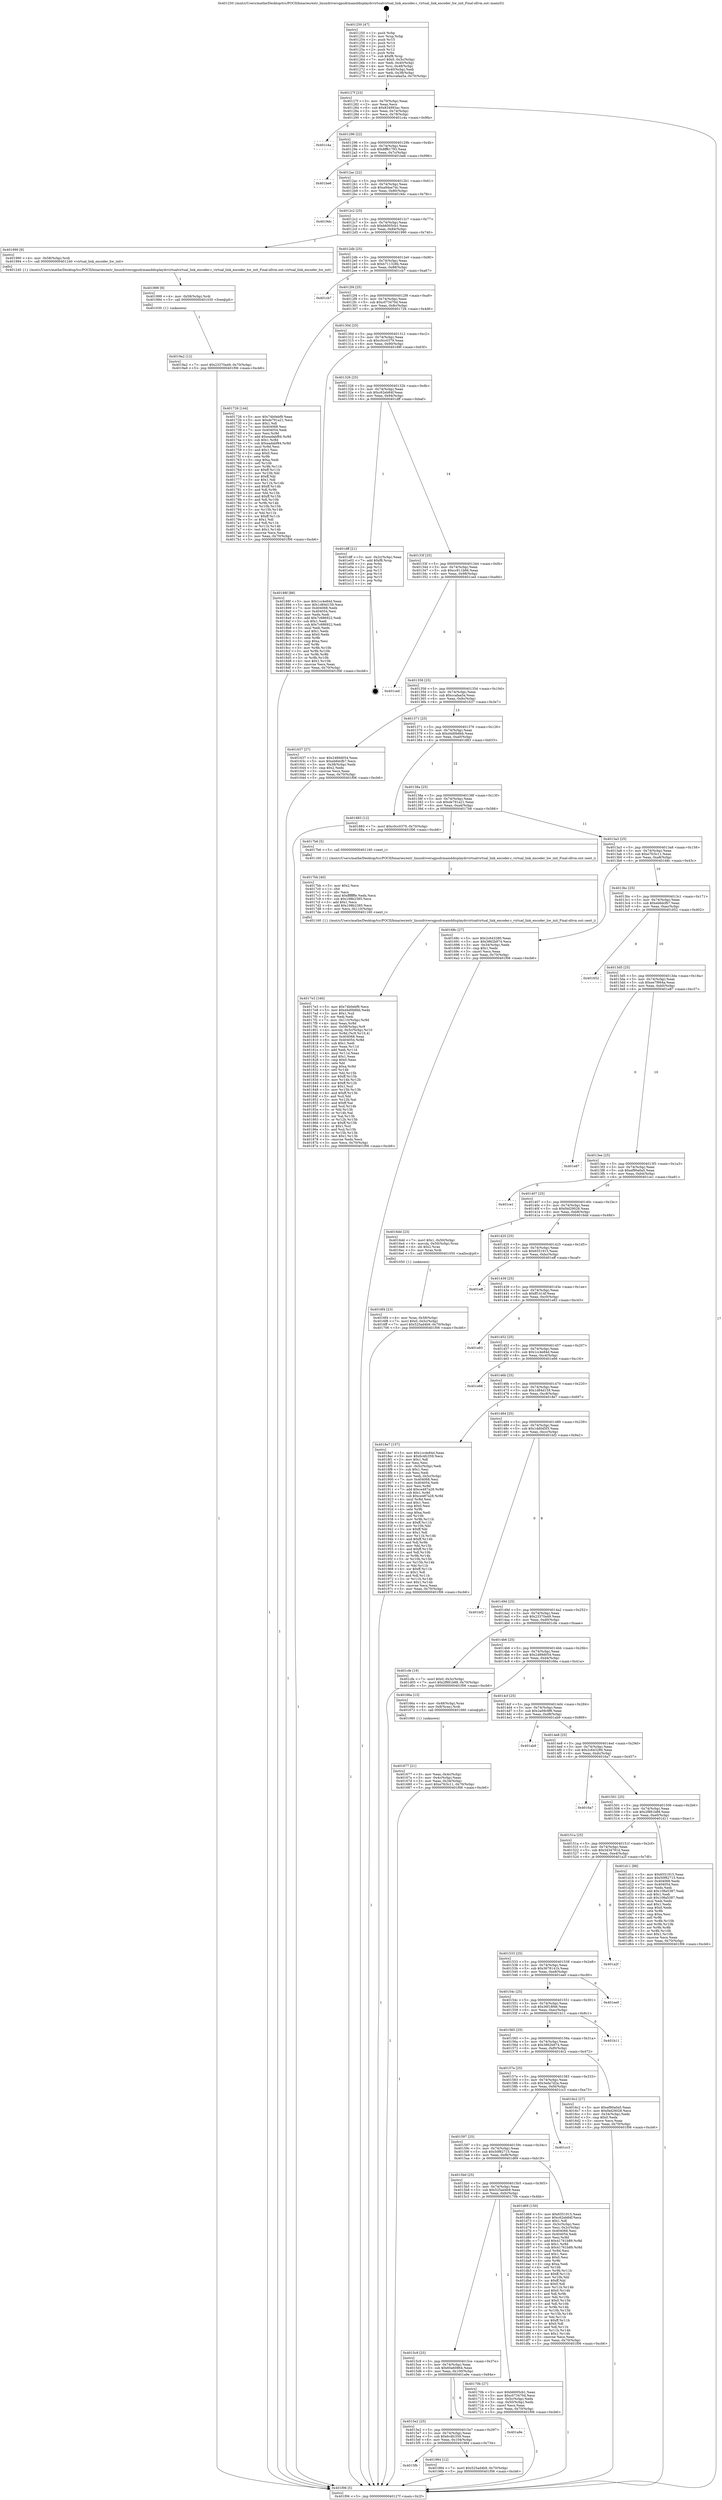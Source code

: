 digraph "0x401250" {
  label = "0x401250 (/mnt/c/Users/mathe/Desktop/tcc/POCII/binaries/extr_linuxdriversgpudrmamddisplaydcvirtualvirtual_link_encoder.c_virtual_link_encoder_hw_init_Final-ollvm.out::main(0))"
  labelloc = "t"
  node[shape=record]

  Entry [label="",width=0.3,height=0.3,shape=circle,fillcolor=black,style=filled]
  "0x40127f" [label="{
     0x40127f [23]\l
     | [instrs]\l
     &nbsp;&nbsp;0x40127f \<+3\>: mov -0x70(%rbp),%eax\l
     &nbsp;&nbsp;0x401282 \<+2\>: mov %eax,%ecx\l
     &nbsp;&nbsp;0x401284 \<+6\>: sub $0x834993ac,%ecx\l
     &nbsp;&nbsp;0x40128a \<+3\>: mov %eax,-0x74(%rbp)\l
     &nbsp;&nbsp;0x40128d \<+3\>: mov %ecx,-0x78(%rbp)\l
     &nbsp;&nbsp;0x401290 \<+6\>: je 0000000000401c4a \<main+0x9fa\>\l
  }"]
  "0x401c4a" [label="{
     0x401c4a\l
  }", style=dashed]
  "0x401296" [label="{
     0x401296 [22]\l
     | [instrs]\l
     &nbsp;&nbsp;0x401296 \<+5\>: jmp 000000000040129b \<main+0x4b\>\l
     &nbsp;&nbsp;0x40129b \<+3\>: mov -0x74(%rbp),%eax\l
     &nbsp;&nbsp;0x40129e \<+5\>: sub $0x8ff61793,%eax\l
     &nbsp;&nbsp;0x4012a3 \<+3\>: mov %eax,-0x7c(%rbp)\l
     &nbsp;&nbsp;0x4012a6 \<+6\>: je 0000000000401be6 \<main+0x996\>\l
  }"]
  Exit [label="",width=0.3,height=0.3,shape=circle,fillcolor=black,style=filled,peripheries=2]
  "0x401be6" [label="{
     0x401be6\l
  }", style=dashed]
  "0x4012ac" [label="{
     0x4012ac [22]\l
     | [instrs]\l
     &nbsp;&nbsp;0x4012ac \<+5\>: jmp 00000000004012b1 \<main+0x61\>\l
     &nbsp;&nbsp;0x4012b1 \<+3\>: mov -0x74(%rbp),%eax\l
     &nbsp;&nbsp;0x4012b4 \<+5\>: sub $0xa94ae7dc,%eax\l
     &nbsp;&nbsp;0x4012b9 \<+3\>: mov %eax,-0x80(%rbp)\l
     &nbsp;&nbsp;0x4012bc \<+6\>: je 00000000004019dc \<main+0x78c\>\l
  }"]
  "0x4019a2" [label="{
     0x4019a2 [12]\l
     | [instrs]\l
     &nbsp;&nbsp;0x4019a2 \<+7\>: movl $0x23370a49,-0x70(%rbp)\l
     &nbsp;&nbsp;0x4019a9 \<+5\>: jmp 0000000000401f06 \<main+0xcb6\>\l
  }"]
  "0x4019dc" [label="{
     0x4019dc\l
  }", style=dashed]
  "0x4012c2" [label="{
     0x4012c2 [25]\l
     | [instrs]\l
     &nbsp;&nbsp;0x4012c2 \<+5\>: jmp 00000000004012c7 \<main+0x77\>\l
     &nbsp;&nbsp;0x4012c7 \<+3\>: mov -0x74(%rbp),%eax\l
     &nbsp;&nbsp;0x4012ca \<+5\>: sub $0xb6005cb1,%eax\l
     &nbsp;&nbsp;0x4012cf \<+6\>: mov %eax,-0x84(%rbp)\l
     &nbsp;&nbsp;0x4012d5 \<+6\>: je 0000000000401990 \<main+0x740\>\l
  }"]
  "0x401999" [label="{
     0x401999 [9]\l
     | [instrs]\l
     &nbsp;&nbsp;0x401999 \<+4\>: mov -0x58(%rbp),%rdi\l
     &nbsp;&nbsp;0x40199d \<+5\>: call 0000000000401030 \<free@plt\>\l
     | [calls]\l
     &nbsp;&nbsp;0x401030 \{1\} (unknown)\l
  }"]
  "0x401990" [label="{
     0x401990 [9]\l
     | [instrs]\l
     &nbsp;&nbsp;0x401990 \<+4\>: mov -0x58(%rbp),%rdi\l
     &nbsp;&nbsp;0x401994 \<+5\>: call 0000000000401240 \<virtual_link_encoder_hw_init\>\l
     | [calls]\l
     &nbsp;&nbsp;0x401240 \{1\} (/mnt/c/Users/mathe/Desktop/tcc/POCII/binaries/extr_linuxdriversgpudrmamddisplaydcvirtualvirtual_link_encoder.c_virtual_link_encoder_hw_init_Final-ollvm.out::virtual_link_encoder_hw_init)\l
  }"]
  "0x4012db" [label="{
     0x4012db [25]\l
     | [instrs]\l
     &nbsp;&nbsp;0x4012db \<+5\>: jmp 00000000004012e0 \<main+0x90\>\l
     &nbsp;&nbsp;0x4012e0 \<+3\>: mov -0x74(%rbp),%eax\l
     &nbsp;&nbsp;0x4012e3 \<+5\>: sub $0xb711328b,%eax\l
     &nbsp;&nbsp;0x4012e8 \<+6\>: mov %eax,-0x88(%rbp)\l
     &nbsp;&nbsp;0x4012ee \<+6\>: je 0000000000401cb7 \<main+0xa67\>\l
  }"]
  "0x4015fb" [label="{
     0x4015fb\l
  }", style=dashed]
  "0x401cb7" [label="{
     0x401cb7\l
  }", style=dashed]
  "0x4012f4" [label="{
     0x4012f4 [25]\l
     | [instrs]\l
     &nbsp;&nbsp;0x4012f4 \<+5\>: jmp 00000000004012f9 \<main+0xa9\>\l
     &nbsp;&nbsp;0x4012f9 \<+3\>: mov -0x74(%rbp),%eax\l
     &nbsp;&nbsp;0x4012fc \<+5\>: sub $0xc073470d,%eax\l
     &nbsp;&nbsp;0x401301 \<+6\>: mov %eax,-0x8c(%rbp)\l
     &nbsp;&nbsp;0x401307 \<+6\>: je 0000000000401726 \<main+0x4d6\>\l
  }"]
  "0x401984" [label="{
     0x401984 [12]\l
     | [instrs]\l
     &nbsp;&nbsp;0x401984 \<+7\>: movl $0x525ad4b9,-0x70(%rbp)\l
     &nbsp;&nbsp;0x40198b \<+5\>: jmp 0000000000401f06 \<main+0xcb6\>\l
  }"]
  "0x401726" [label="{
     0x401726 [144]\l
     | [instrs]\l
     &nbsp;&nbsp;0x401726 \<+5\>: mov $0x74b0ebf9,%eax\l
     &nbsp;&nbsp;0x40172b \<+5\>: mov $0xde791a21,%ecx\l
     &nbsp;&nbsp;0x401730 \<+2\>: mov $0x1,%dl\l
     &nbsp;&nbsp;0x401732 \<+7\>: mov 0x404068,%esi\l
     &nbsp;&nbsp;0x401739 \<+7\>: mov 0x404054,%edi\l
     &nbsp;&nbsp;0x401740 \<+3\>: mov %esi,%r8d\l
     &nbsp;&nbsp;0x401743 \<+7\>: add $0xeadabf84,%r8d\l
     &nbsp;&nbsp;0x40174a \<+4\>: sub $0x1,%r8d\l
     &nbsp;&nbsp;0x40174e \<+7\>: sub $0xeadabf84,%r8d\l
     &nbsp;&nbsp;0x401755 \<+4\>: imul %r8d,%esi\l
     &nbsp;&nbsp;0x401759 \<+3\>: and $0x1,%esi\l
     &nbsp;&nbsp;0x40175c \<+3\>: cmp $0x0,%esi\l
     &nbsp;&nbsp;0x40175f \<+4\>: sete %r9b\l
     &nbsp;&nbsp;0x401763 \<+3\>: cmp $0xa,%edi\l
     &nbsp;&nbsp;0x401766 \<+4\>: setl %r10b\l
     &nbsp;&nbsp;0x40176a \<+3\>: mov %r9b,%r11b\l
     &nbsp;&nbsp;0x40176d \<+4\>: xor $0xff,%r11b\l
     &nbsp;&nbsp;0x401771 \<+3\>: mov %r10b,%bl\l
     &nbsp;&nbsp;0x401774 \<+3\>: xor $0xff,%bl\l
     &nbsp;&nbsp;0x401777 \<+3\>: xor $0x1,%dl\l
     &nbsp;&nbsp;0x40177a \<+3\>: mov %r11b,%r14b\l
     &nbsp;&nbsp;0x40177d \<+4\>: and $0xff,%r14b\l
     &nbsp;&nbsp;0x401781 \<+3\>: and %dl,%r9b\l
     &nbsp;&nbsp;0x401784 \<+3\>: mov %bl,%r15b\l
     &nbsp;&nbsp;0x401787 \<+4\>: and $0xff,%r15b\l
     &nbsp;&nbsp;0x40178b \<+3\>: and %dl,%r10b\l
     &nbsp;&nbsp;0x40178e \<+3\>: or %r9b,%r14b\l
     &nbsp;&nbsp;0x401791 \<+3\>: or %r10b,%r15b\l
     &nbsp;&nbsp;0x401794 \<+3\>: xor %r15b,%r14b\l
     &nbsp;&nbsp;0x401797 \<+3\>: or %bl,%r11b\l
     &nbsp;&nbsp;0x40179a \<+4\>: xor $0xff,%r11b\l
     &nbsp;&nbsp;0x40179e \<+3\>: or $0x1,%dl\l
     &nbsp;&nbsp;0x4017a1 \<+3\>: and %dl,%r11b\l
     &nbsp;&nbsp;0x4017a4 \<+3\>: or %r11b,%r14b\l
     &nbsp;&nbsp;0x4017a7 \<+4\>: test $0x1,%r14b\l
     &nbsp;&nbsp;0x4017ab \<+3\>: cmovne %ecx,%eax\l
     &nbsp;&nbsp;0x4017ae \<+3\>: mov %eax,-0x70(%rbp)\l
     &nbsp;&nbsp;0x4017b1 \<+5\>: jmp 0000000000401f06 \<main+0xcb6\>\l
  }"]
  "0x40130d" [label="{
     0x40130d [25]\l
     | [instrs]\l
     &nbsp;&nbsp;0x40130d \<+5\>: jmp 0000000000401312 \<main+0xc2\>\l
     &nbsp;&nbsp;0x401312 \<+3\>: mov -0x74(%rbp),%eax\l
     &nbsp;&nbsp;0x401315 \<+5\>: sub $0xc0cc0379,%eax\l
     &nbsp;&nbsp;0x40131a \<+6\>: mov %eax,-0x90(%rbp)\l
     &nbsp;&nbsp;0x401320 \<+6\>: je 000000000040188f \<main+0x63f\>\l
  }"]
  "0x4015e2" [label="{
     0x4015e2 [25]\l
     | [instrs]\l
     &nbsp;&nbsp;0x4015e2 \<+5\>: jmp 00000000004015e7 \<main+0x397\>\l
     &nbsp;&nbsp;0x4015e7 \<+3\>: mov -0x74(%rbp),%eax\l
     &nbsp;&nbsp;0x4015ea \<+5\>: sub $0x6c4fc359,%eax\l
     &nbsp;&nbsp;0x4015ef \<+6\>: mov %eax,-0x104(%rbp)\l
     &nbsp;&nbsp;0x4015f5 \<+6\>: je 0000000000401984 \<main+0x734\>\l
  }"]
  "0x40188f" [label="{
     0x40188f [88]\l
     | [instrs]\l
     &nbsp;&nbsp;0x40188f \<+5\>: mov $0x1cc4e84d,%eax\l
     &nbsp;&nbsp;0x401894 \<+5\>: mov $0x1d84d159,%ecx\l
     &nbsp;&nbsp;0x401899 \<+7\>: mov 0x404068,%edx\l
     &nbsp;&nbsp;0x4018a0 \<+7\>: mov 0x404054,%esi\l
     &nbsp;&nbsp;0x4018a7 \<+2\>: mov %edx,%edi\l
     &nbsp;&nbsp;0x4018a9 \<+6\>: add $0x7c686922,%edi\l
     &nbsp;&nbsp;0x4018af \<+3\>: sub $0x1,%edi\l
     &nbsp;&nbsp;0x4018b2 \<+6\>: sub $0x7c686922,%edi\l
     &nbsp;&nbsp;0x4018b8 \<+3\>: imul %edi,%edx\l
     &nbsp;&nbsp;0x4018bb \<+3\>: and $0x1,%edx\l
     &nbsp;&nbsp;0x4018be \<+3\>: cmp $0x0,%edx\l
     &nbsp;&nbsp;0x4018c1 \<+4\>: sete %r8b\l
     &nbsp;&nbsp;0x4018c5 \<+3\>: cmp $0xa,%esi\l
     &nbsp;&nbsp;0x4018c8 \<+4\>: setl %r9b\l
     &nbsp;&nbsp;0x4018cc \<+3\>: mov %r8b,%r10b\l
     &nbsp;&nbsp;0x4018cf \<+3\>: and %r9b,%r10b\l
     &nbsp;&nbsp;0x4018d2 \<+3\>: xor %r9b,%r8b\l
     &nbsp;&nbsp;0x4018d5 \<+3\>: or %r8b,%r10b\l
     &nbsp;&nbsp;0x4018d8 \<+4\>: test $0x1,%r10b\l
     &nbsp;&nbsp;0x4018dc \<+3\>: cmovne %ecx,%eax\l
     &nbsp;&nbsp;0x4018df \<+3\>: mov %eax,-0x70(%rbp)\l
     &nbsp;&nbsp;0x4018e2 \<+5\>: jmp 0000000000401f06 \<main+0xcb6\>\l
  }"]
  "0x401326" [label="{
     0x401326 [25]\l
     | [instrs]\l
     &nbsp;&nbsp;0x401326 \<+5\>: jmp 000000000040132b \<main+0xdb\>\l
     &nbsp;&nbsp;0x40132b \<+3\>: mov -0x74(%rbp),%eax\l
     &nbsp;&nbsp;0x40132e \<+5\>: sub $0xc62eb84f,%eax\l
     &nbsp;&nbsp;0x401333 \<+6\>: mov %eax,-0x94(%rbp)\l
     &nbsp;&nbsp;0x401339 \<+6\>: je 0000000000401dff \<main+0xbaf\>\l
  }"]
  "0x401a9e" [label="{
     0x401a9e\l
  }", style=dashed]
  "0x401dff" [label="{
     0x401dff [21]\l
     | [instrs]\l
     &nbsp;&nbsp;0x401dff \<+3\>: mov -0x2c(%rbp),%eax\l
     &nbsp;&nbsp;0x401e02 \<+7\>: add $0xf8,%rsp\l
     &nbsp;&nbsp;0x401e09 \<+1\>: pop %rbx\l
     &nbsp;&nbsp;0x401e0a \<+2\>: pop %r12\l
     &nbsp;&nbsp;0x401e0c \<+2\>: pop %r13\l
     &nbsp;&nbsp;0x401e0e \<+2\>: pop %r14\l
     &nbsp;&nbsp;0x401e10 \<+2\>: pop %r15\l
     &nbsp;&nbsp;0x401e12 \<+1\>: pop %rbp\l
     &nbsp;&nbsp;0x401e13 \<+1\>: ret\l
  }"]
  "0x40133f" [label="{
     0x40133f [25]\l
     | [instrs]\l
     &nbsp;&nbsp;0x40133f \<+5\>: jmp 0000000000401344 \<main+0xf4\>\l
     &nbsp;&nbsp;0x401344 \<+3\>: mov -0x74(%rbp),%eax\l
     &nbsp;&nbsp;0x401347 \<+5\>: sub $0xcc911b66,%eax\l
     &nbsp;&nbsp;0x40134c \<+6\>: mov %eax,-0x98(%rbp)\l
     &nbsp;&nbsp;0x401352 \<+6\>: je 0000000000401ced \<main+0xa9d\>\l
  }"]
  "0x4017e3" [label="{
     0x4017e3 [160]\l
     | [instrs]\l
     &nbsp;&nbsp;0x4017e3 \<+5\>: mov $0x74b0ebf9,%ecx\l
     &nbsp;&nbsp;0x4017e8 \<+5\>: mov $0xd4d0b6bb,%edx\l
     &nbsp;&nbsp;0x4017ed \<+3\>: mov $0x1,%sil\l
     &nbsp;&nbsp;0x4017f0 \<+2\>: xor %edi,%edi\l
     &nbsp;&nbsp;0x4017f2 \<+7\>: mov -0x110(%rbp),%r8d\l
     &nbsp;&nbsp;0x4017f9 \<+4\>: imul %eax,%r8d\l
     &nbsp;&nbsp;0x4017fd \<+4\>: mov -0x58(%rbp),%r9\l
     &nbsp;&nbsp;0x401801 \<+4\>: movslq -0x5c(%rbp),%r10\l
     &nbsp;&nbsp;0x401805 \<+4\>: mov %r8d,(%r9,%r10,4)\l
     &nbsp;&nbsp;0x401809 \<+7\>: mov 0x404068,%eax\l
     &nbsp;&nbsp;0x401810 \<+8\>: mov 0x404054,%r8d\l
     &nbsp;&nbsp;0x401818 \<+3\>: sub $0x1,%edi\l
     &nbsp;&nbsp;0x40181b \<+3\>: mov %eax,%r11d\l
     &nbsp;&nbsp;0x40181e \<+3\>: add %edi,%r11d\l
     &nbsp;&nbsp;0x401821 \<+4\>: imul %r11d,%eax\l
     &nbsp;&nbsp;0x401825 \<+3\>: and $0x1,%eax\l
     &nbsp;&nbsp;0x401828 \<+3\>: cmp $0x0,%eax\l
     &nbsp;&nbsp;0x40182b \<+3\>: sete %bl\l
     &nbsp;&nbsp;0x40182e \<+4\>: cmp $0xa,%r8d\l
     &nbsp;&nbsp;0x401832 \<+4\>: setl %r14b\l
     &nbsp;&nbsp;0x401836 \<+3\>: mov %bl,%r15b\l
     &nbsp;&nbsp;0x401839 \<+4\>: xor $0xff,%r15b\l
     &nbsp;&nbsp;0x40183d \<+3\>: mov %r14b,%r12b\l
     &nbsp;&nbsp;0x401840 \<+4\>: xor $0xff,%r12b\l
     &nbsp;&nbsp;0x401844 \<+4\>: xor $0x1,%sil\l
     &nbsp;&nbsp;0x401848 \<+3\>: mov %r15b,%r13b\l
     &nbsp;&nbsp;0x40184b \<+4\>: and $0xff,%r13b\l
     &nbsp;&nbsp;0x40184f \<+3\>: and %sil,%bl\l
     &nbsp;&nbsp;0x401852 \<+3\>: mov %r12b,%al\l
     &nbsp;&nbsp;0x401855 \<+2\>: and $0xff,%al\l
     &nbsp;&nbsp;0x401857 \<+3\>: and %sil,%r14b\l
     &nbsp;&nbsp;0x40185a \<+3\>: or %bl,%r13b\l
     &nbsp;&nbsp;0x40185d \<+3\>: or %r14b,%al\l
     &nbsp;&nbsp;0x401860 \<+3\>: xor %al,%r13b\l
     &nbsp;&nbsp;0x401863 \<+3\>: or %r12b,%r15b\l
     &nbsp;&nbsp;0x401866 \<+4\>: xor $0xff,%r15b\l
     &nbsp;&nbsp;0x40186a \<+4\>: or $0x1,%sil\l
     &nbsp;&nbsp;0x40186e \<+3\>: and %sil,%r15b\l
     &nbsp;&nbsp;0x401871 \<+3\>: or %r15b,%r13b\l
     &nbsp;&nbsp;0x401874 \<+4\>: test $0x1,%r13b\l
     &nbsp;&nbsp;0x401878 \<+3\>: cmovne %edx,%ecx\l
     &nbsp;&nbsp;0x40187b \<+3\>: mov %ecx,-0x70(%rbp)\l
     &nbsp;&nbsp;0x40187e \<+5\>: jmp 0000000000401f06 \<main+0xcb6\>\l
  }"]
  "0x401ced" [label="{
     0x401ced\l
  }", style=dashed]
  "0x401358" [label="{
     0x401358 [25]\l
     | [instrs]\l
     &nbsp;&nbsp;0x401358 \<+5\>: jmp 000000000040135d \<main+0x10d\>\l
     &nbsp;&nbsp;0x40135d \<+3\>: mov -0x74(%rbp),%eax\l
     &nbsp;&nbsp;0x401360 \<+5\>: sub $0xccafaa5a,%eax\l
     &nbsp;&nbsp;0x401365 \<+6\>: mov %eax,-0x9c(%rbp)\l
     &nbsp;&nbsp;0x40136b \<+6\>: je 0000000000401637 \<main+0x3e7\>\l
  }"]
  "0x4017bb" [label="{
     0x4017bb [40]\l
     | [instrs]\l
     &nbsp;&nbsp;0x4017bb \<+5\>: mov $0x2,%ecx\l
     &nbsp;&nbsp;0x4017c0 \<+1\>: cltd\l
     &nbsp;&nbsp;0x4017c1 \<+2\>: idiv %ecx\l
     &nbsp;&nbsp;0x4017c3 \<+6\>: imul $0xfffffffe,%edx,%ecx\l
     &nbsp;&nbsp;0x4017c9 \<+6\>: sub $0x198b2385,%ecx\l
     &nbsp;&nbsp;0x4017cf \<+3\>: add $0x1,%ecx\l
     &nbsp;&nbsp;0x4017d2 \<+6\>: add $0x198b2385,%ecx\l
     &nbsp;&nbsp;0x4017d8 \<+6\>: mov %ecx,-0x110(%rbp)\l
     &nbsp;&nbsp;0x4017de \<+5\>: call 0000000000401160 \<next_i\>\l
     | [calls]\l
     &nbsp;&nbsp;0x401160 \{1\} (/mnt/c/Users/mathe/Desktop/tcc/POCII/binaries/extr_linuxdriversgpudrmamddisplaydcvirtualvirtual_link_encoder.c_virtual_link_encoder_hw_init_Final-ollvm.out::next_i)\l
  }"]
  "0x401637" [label="{
     0x401637 [27]\l
     | [instrs]\l
     &nbsp;&nbsp;0x401637 \<+5\>: mov $0x2489d054,%eax\l
     &nbsp;&nbsp;0x40163c \<+5\>: mov $0xeb6dcfb7,%ecx\l
     &nbsp;&nbsp;0x401641 \<+3\>: mov -0x38(%rbp),%edx\l
     &nbsp;&nbsp;0x401644 \<+3\>: cmp $0x2,%edx\l
     &nbsp;&nbsp;0x401647 \<+3\>: cmovne %ecx,%eax\l
     &nbsp;&nbsp;0x40164a \<+3\>: mov %eax,-0x70(%rbp)\l
     &nbsp;&nbsp;0x40164d \<+5\>: jmp 0000000000401f06 \<main+0xcb6\>\l
  }"]
  "0x401371" [label="{
     0x401371 [25]\l
     | [instrs]\l
     &nbsp;&nbsp;0x401371 \<+5\>: jmp 0000000000401376 \<main+0x126\>\l
     &nbsp;&nbsp;0x401376 \<+3\>: mov -0x74(%rbp),%eax\l
     &nbsp;&nbsp;0x401379 \<+5\>: sub $0xd4d0b6bb,%eax\l
     &nbsp;&nbsp;0x40137e \<+6\>: mov %eax,-0xa0(%rbp)\l
     &nbsp;&nbsp;0x401384 \<+6\>: je 0000000000401883 \<main+0x633\>\l
  }"]
  "0x401f06" [label="{
     0x401f06 [5]\l
     | [instrs]\l
     &nbsp;&nbsp;0x401f06 \<+5\>: jmp 000000000040127f \<main+0x2f\>\l
  }"]
  "0x401250" [label="{
     0x401250 [47]\l
     | [instrs]\l
     &nbsp;&nbsp;0x401250 \<+1\>: push %rbp\l
     &nbsp;&nbsp;0x401251 \<+3\>: mov %rsp,%rbp\l
     &nbsp;&nbsp;0x401254 \<+2\>: push %r15\l
     &nbsp;&nbsp;0x401256 \<+2\>: push %r14\l
     &nbsp;&nbsp;0x401258 \<+2\>: push %r13\l
     &nbsp;&nbsp;0x40125a \<+2\>: push %r12\l
     &nbsp;&nbsp;0x40125c \<+1\>: push %rbx\l
     &nbsp;&nbsp;0x40125d \<+7\>: sub $0xf8,%rsp\l
     &nbsp;&nbsp;0x401264 \<+7\>: movl $0x0,-0x3c(%rbp)\l
     &nbsp;&nbsp;0x40126b \<+3\>: mov %edi,-0x40(%rbp)\l
     &nbsp;&nbsp;0x40126e \<+4\>: mov %rsi,-0x48(%rbp)\l
     &nbsp;&nbsp;0x401272 \<+3\>: mov -0x40(%rbp),%edi\l
     &nbsp;&nbsp;0x401275 \<+3\>: mov %edi,-0x38(%rbp)\l
     &nbsp;&nbsp;0x401278 \<+7\>: movl $0xccafaa5a,-0x70(%rbp)\l
  }"]
  "0x4015c9" [label="{
     0x4015c9 [25]\l
     | [instrs]\l
     &nbsp;&nbsp;0x4015c9 \<+5\>: jmp 00000000004015ce \<main+0x37e\>\l
     &nbsp;&nbsp;0x4015ce \<+3\>: mov -0x74(%rbp),%eax\l
     &nbsp;&nbsp;0x4015d1 \<+5\>: sub $0x60a60864,%eax\l
     &nbsp;&nbsp;0x4015d6 \<+6\>: mov %eax,-0x100(%rbp)\l
     &nbsp;&nbsp;0x4015dc \<+6\>: je 0000000000401a9e \<main+0x84e\>\l
  }"]
  "0x401883" [label="{
     0x401883 [12]\l
     | [instrs]\l
     &nbsp;&nbsp;0x401883 \<+7\>: movl $0xc0cc0379,-0x70(%rbp)\l
     &nbsp;&nbsp;0x40188a \<+5\>: jmp 0000000000401f06 \<main+0xcb6\>\l
  }"]
  "0x40138a" [label="{
     0x40138a [25]\l
     | [instrs]\l
     &nbsp;&nbsp;0x40138a \<+5\>: jmp 000000000040138f \<main+0x13f\>\l
     &nbsp;&nbsp;0x40138f \<+3\>: mov -0x74(%rbp),%eax\l
     &nbsp;&nbsp;0x401392 \<+5\>: sub $0xde791a21,%eax\l
     &nbsp;&nbsp;0x401397 \<+6\>: mov %eax,-0xa4(%rbp)\l
     &nbsp;&nbsp;0x40139d \<+6\>: je 00000000004017b6 \<main+0x566\>\l
  }"]
  "0x40170b" [label="{
     0x40170b [27]\l
     | [instrs]\l
     &nbsp;&nbsp;0x40170b \<+5\>: mov $0xb6005cb1,%eax\l
     &nbsp;&nbsp;0x401710 \<+5\>: mov $0xc073470d,%ecx\l
     &nbsp;&nbsp;0x401715 \<+3\>: mov -0x5c(%rbp),%edx\l
     &nbsp;&nbsp;0x401718 \<+3\>: cmp -0x50(%rbp),%edx\l
     &nbsp;&nbsp;0x40171b \<+3\>: cmovl %ecx,%eax\l
     &nbsp;&nbsp;0x40171e \<+3\>: mov %eax,-0x70(%rbp)\l
     &nbsp;&nbsp;0x401721 \<+5\>: jmp 0000000000401f06 \<main+0xcb6\>\l
  }"]
  "0x4017b6" [label="{
     0x4017b6 [5]\l
     | [instrs]\l
     &nbsp;&nbsp;0x4017b6 \<+5\>: call 0000000000401160 \<next_i\>\l
     | [calls]\l
     &nbsp;&nbsp;0x401160 \{1\} (/mnt/c/Users/mathe/Desktop/tcc/POCII/binaries/extr_linuxdriversgpudrmamddisplaydcvirtualvirtual_link_encoder.c_virtual_link_encoder_hw_init_Final-ollvm.out::next_i)\l
  }"]
  "0x4013a3" [label="{
     0x4013a3 [25]\l
     | [instrs]\l
     &nbsp;&nbsp;0x4013a3 \<+5\>: jmp 00000000004013a8 \<main+0x158\>\l
     &nbsp;&nbsp;0x4013a8 \<+3\>: mov -0x74(%rbp),%eax\l
     &nbsp;&nbsp;0x4013ab \<+5\>: sub $0xe7fc5c11,%eax\l
     &nbsp;&nbsp;0x4013b0 \<+6\>: mov %eax,-0xa8(%rbp)\l
     &nbsp;&nbsp;0x4013b6 \<+6\>: je 000000000040168c \<main+0x43c\>\l
  }"]
  "0x4015b0" [label="{
     0x4015b0 [25]\l
     | [instrs]\l
     &nbsp;&nbsp;0x4015b0 \<+5\>: jmp 00000000004015b5 \<main+0x365\>\l
     &nbsp;&nbsp;0x4015b5 \<+3\>: mov -0x74(%rbp),%eax\l
     &nbsp;&nbsp;0x4015b8 \<+5\>: sub $0x525ad4b9,%eax\l
     &nbsp;&nbsp;0x4015bd \<+6\>: mov %eax,-0xfc(%rbp)\l
     &nbsp;&nbsp;0x4015c3 \<+6\>: je 000000000040170b \<main+0x4bb\>\l
  }"]
  "0x40168c" [label="{
     0x40168c [27]\l
     | [instrs]\l
     &nbsp;&nbsp;0x40168c \<+5\>: mov $0x2c643280,%eax\l
     &nbsp;&nbsp;0x401691 \<+5\>: mov $0x3862b974,%ecx\l
     &nbsp;&nbsp;0x401696 \<+3\>: mov -0x34(%rbp),%edx\l
     &nbsp;&nbsp;0x401699 \<+3\>: cmp $0x1,%edx\l
     &nbsp;&nbsp;0x40169c \<+3\>: cmovl %ecx,%eax\l
     &nbsp;&nbsp;0x40169f \<+3\>: mov %eax,-0x70(%rbp)\l
     &nbsp;&nbsp;0x4016a2 \<+5\>: jmp 0000000000401f06 \<main+0xcb6\>\l
  }"]
  "0x4013bc" [label="{
     0x4013bc [25]\l
     | [instrs]\l
     &nbsp;&nbsp;0x4013bc \<+5\>: jmp 00000000004013c1 \<main+0x171\>\l
     &nbsp;&nbsp;0x4013c1 \<+3\>: mov -0x74(%rbp),%eax\l
     &nbsp;&nbsp;0x4013c4 \<+5\>: sub $0xeb6dcfb7,%eax\l
     &nbsp;&nbsp;0x4013c9 \<+6\>: mov %eax,-0xac(%rbp)\l
     &nbsp;&nbsp;0x4013cf \<+6\>: je 0000000000401652 \<main+0x402\>\l
  }"]
  "0x401d69" [label="{
     0x401d69 [150]\l
     | [instrs]\l
     &nbsp;&nbsp;0x401d69 \<+5\>: mov $0x6551915,%eax\l
     &nbsp;&nbsp;0x401d6e \<+5\>: mov $0xc62eb84f,%ecx\l
     &nbsp;&nbsp;0x401d73 \<+2\>: mov $0x1,%dl\l
     &nbsp;&nbsp;0x401d75 \<+3\>: mov -0x3c(%rbp),%esi\l
     &nbsp;&nbsp;0x401d78 \<+3\>: mov %esi,-0x2c(%rbp)\l
     &nbsp;&nbsp;0x401d7b \<+7\>: mov 0x404068,%esi\l
     &nbsp;&nbsp;0x401d82 \<+7\>: mov 0x404054,%edi\l
     &nbsp;&nbsp;0x401d89 \<+3\>: mov %esi,%r8d\l
     &nbsp;&nbsp;0x401d8c \<+7\>: add $0x41761b89,%r8d\l
     &nbsp;&nbsp;0x401d93 \<+4\>: sub $0x1,%r8d\l
     &nbsp;&nbsp;0x401d97 \<+7\>: sub $0x41761b89,%r8d\l
     &nbsp;&nbsp;0x401d9e \<+4\>: imul %r8d,%esi\l
     &nbsp;&nbsp;0x401da2 \<+3\>: and $0x1,%esi\l
     &nbsp;&nbsp;0x401da5 \<+3\>: cmp $0x0,%esi\l
     &nbsp;&nbsp;0x401da8 \<+4\>: sete %r9b\l
     &nbsp;&nbsp;0x401dac \<+3\>: cmp $0xa,%edi\l
     &nbsp;&nbsp;0x401daf \<+4\>: setl %r10b\l
     &nbsp;&nbsp;0x401db3 \<+3\>: mov %r9b,%r11b\l
     &nbsp;&nbsp;0x401db6 \<+4\>: xor $0xff,%r11b\l
     &nbsp;&nbsp;0x401dba \<+3\>: mov %r10b,%bl\l
     &nbsp;&nbsp;0x401dbd \<+3\>: xor $0xff,%bl\l
     &nbsp;&nbsp;0x401dc0 \<+3\>: xor $0x0,%dl\l
     &nbsp;&nbsp;0x401dc3 \<+3\>: mov %r11b,%r14b\l
     &nbsp;&nbsp;0x401dc6 \<+4\>: and $0x0,%r14b\l
     &nbsp;&nbsp;0x401dca \<+3\>: and %dl,%r9b\l
     &nbsp;&nbsp;0x401dcd \<+3\>: mov %bl,%r15b\l
     &nbsp;&nbsp;0x401dd0 \<+4\>: and $0x0,%r15b\l
     &nbsp;&nbsp;0x401dd4 \<+3\>: and %dl,%r10b\l
     &nbsp;&nbsp;0x401dd7 \<+3\>: or %r9b,%r14b\l
     &nbsp;&nbsp;0x401dda \<+3\>: or %r10b,%r15b\l
     &nbsp;&nbsp;0x401ddd \<+3\>: xor %r15b,%r14b\l
     &nbsp;&nbsp;0x401de0 \<+3\>: or %bl,%r11b\l
     &nbsp;&nbsp;0x401de3 \<+4\>: xor $0xff,%r11b\l
     &nbsp;&nbsp;0x401de7 \<+3\>: or $0x0,%dl\l
     &nbsp;&nbsp;0x401dea \<+3\>: and %dl,%r11b\l
     &nbsp;&nbsp;0x401ded \<+3\>: or %r11b,%r14b\l
     &nbsp;&nbsp;0x401df0 \<+4\>: test $0x1,%r14b\l
     &nbsp;&nbsp;0x401df4 \<+3\>: cmovne %ecx,%eax\l
     &nbsp;&nbsp;0x401df7 \<+3\>: mov %eax,-0x70(%rbp)\l
     &nbsp;&nbsp;0x401dfa \<+5\>: jmp 0000000000401f06 \<main+0xcb6\>\l
  }"]
  "0x401652" [label="{
     0x401652\l
  }", style=dashed]
  "0x4013d5" [label="{
     0x4013d5 [25]\l
     | [instrs]\l
     &nbsp;&nbsp;0x4013d5 \<+5\>: jmp 00000000004013da \<main+0x18a\>\l
     &nbsp;&nbsp;0x4013da \<+3\>: mov -0x74(%rbp),%eax\l
     &nbsp;&nbsp;0x4013dd \<+5\>: sub $0xee7f664a,%eax\l
     &nbsp;&nbsp;0x4013e2 \<+6\>: mov %eax,-0xb0(%rbp)\l
     &nbsp;&nbsp;0x4013e8 \<+6\>: je 0000000000401e87 \<main+0xc37\>\l
  }"]
  "0x401597" [label="{
     0x401597 [25]\l
     | [instrs]\l
     &nbsp;&nbsp;0x401597 \<+5\>: jmp 000000000040159c \<main+0x34c\>\l
     &nbsp;&nbsp;0x40159c \<+3\>: mov -0x74(%rbp),%eax\l
     &nbsp;&nbsp;0x40159f \<+5\>: sub $0x50f82715,%eax\l
     &nbsp;&nbsp;0x4015a4 \<+6\>: mov %eax,-0xf8(%rbp)\l
     &nbsp;&nbsp;0x4015aa \<+6\>: je 0000000000401d69 \<main+0xb19\>\l
  }"]
  "0x401e87" [label="{
     0x401e87\l
  }", style=dashed]
  "0x4013ee" [label="{
     0x4013ee [25]\l
     | [instrs]\l
     &nbsp;&nbsp;0x4013ee \<+5\>: jmp 00000000004013f3 \<main+0x1a3\>\l
     &nbsp;&nbsp;0x4013f3 \<+3\>: mov -0x74(%rbp),%eax\l
     &nbsp;&nbsp;0x4013f6 \<+5\>: sub $0xef90a0a5,%eax\l
     &nbsp;&nbsp;0x4013fb \<+6\>: mov %eax,-0xb4(%rbp)\l
     &nbsp;&nbsp;0x401401 \<+6\>: je 0000000000401ce1 \<main+0xa91\>\l
  }"]
  "0x401cc3" [label="{
     0x401cc3\l
  }", style=dashed]
  "0x401ce1" [label="{
     0x401ce1\l
  }", style=dashed]
  "0x401407" [label="{
     0x401407 [25]\l
     | [instrs]\l
     &nbsp;&nbsp;0x401407 \<+5\>: jmp 000000000040140c \<main+0x1bc\>\l
     &nbsp;&nbsp;0x40140c \<+3\>: mov -0x74(%rbp),%eax\l
     &nbsp;&nbsp;0x40140f \<+5\>: sub $0xf4d29028,%eax\l
     &nbsp;&nbsp;0x401414 \<+6\>: mov %eax,-0xb8(%rbp)\l
     &nbsp;&nbsp;0x40141a \<+6\>: je 00000000004016dd \<main+0x48d\>\l
  }"]
  "0x4016f4" [label="{
     0x4016f4 [23]\l
     | [instrs]\l
     &nbsp;&nbsp;0x4016f4 \<+4\>: mov %rax,-0x58(%rbp)\l
     &nbsp;&nbsp;0x4016f8 \<+7\>: movl $0x0,-0x5c(%rbp)\l
     &nbsp;&nbsp;0x4016ff \<+7\>: movl $0x525ad4b9,-0x70(%rbp)\l
     &nbsp;&nbsp;0x401706 \<+5\>: jmp 0000000000401f06 \<main+0xcb6\>\l
  }"]
  "0x4016dd" [label="{
     0x4016dd [23]\l
     | [instrs]\l
     &nbsp;&nbsp;0x4016dd \<+7\>: movl $0x1,-0x50(%rbp)\l
     &nbsp;&nbsp;0x4016e4 \<+4\>: movslq -0x50(%rbp),%rax\l
     &nbsp;&nbsp;0x4016e8 \<+4\>: shl $0x2,%rax\l
     &nbsp;&nbsp;0x4016ec \<+3\>: mov %rax,%rdi\l
     &nbsp;&nbsp;0x4016ef \<+5\>: call 0000000000401050 \<malloc@plt\>\l
     | [calls]\l
     &nbsp;&nbsp;0x401050 \{1\} (unknown)\l
  }"]
  "0x401420" [label="{
     0x401420 [25]\l
     | [instrs]\l
     &nbsp;&nbsp;0x401420 \<+5\>: jmp 0000000000401425 \<main+0x1d5\>\l
     &nbsp;&nbsp;0x401425 \<+3\>: mov -0x74(%rbp),%eax\l
     &nbsp;&nbsp;0x401428 \<+5\>: sub $0x6551915,%eax\l
     &nbsp;&nbsp;0x40142d \<+6\>: mov %eax,-0xbc(%rbp)\l
     &nbsp;&nbsp;0x401433 \<+6\>: je 0000000000401eff \<main+0xcaf\>\l
  }"]
  "0x40157e" [label="{
     0x40157e [25]\l
     | [instrs]\l
     &nbsp;&nbsp;0x40157e \<+5\>: jmp 0000000000401583 \<main+0x333\>\l
     &nbsp;&nbsp;0x401583 \<+3\>: mov -0x74(%rbp),%eax\l
     &nbsp;&nbsp;0x401586 \<+5\>: sub $0x3eda7d2a,%eax\l
     &nbsp;&nbsp;0x40158b \<+6\>: mov %eax,-0xf4(%rbp)\l
     &nbsp;&nbsp;0x401591 \<+6\>: je 0000000000401cc3 \<main+0xa73\>\l
  }"]
  "0x401eff" [label="{
     0x401eff\l
  }", style=dashed]
  "0x401439" [label="{
     0x401439 [25]\l
     | [instrs]\l
     &nbsp;&nbsp;0x401439 \<+5\>: jmp 000000000040143e \<main+0x1ee\>\l
     &nbsp;&nbsp;0x40143e \<+3\>: mov -0x74(%rbp),%eax\l
     &nbsp;&nbsp;0x401441 \<+5\>: sub $0xff1414f,%eax\l
     &nbsp;&nbsp;0x401446 \<+6\>: mov %eax,-0xc0(%rbp)\l
     &nbsp;&nbsp;0x40144c \<+6\>: je 0000000000401e93 \<main+0xc43\>\l
  }"]
  "0x4016c2" [label="{
     0x4016c2 [27]\l
     | [instrs]\l
     &nbsp;&nbsp;0x4016c2 \<+5\>: mov $0xef90a0a5,%eax\l
     &nbsp;&nbsp;0x4016c7 \<+5\>: mov $0xf4d29028,%ecx\l
     &nbsp;&nbsp;0x4016cc \<+3\>: mov -0x34(%rbp),%edx\l
     &nbsp;&nbsp;0x4016cf \<+3\>: cmp $0x0,%edx\l
     &nbsp;&nbsp;0x4016d2 \<+3\>: cmove %ecx,%eax\l
     &nbsp;&nbsp;0x4016d5 \<+3\>: mov %eax,-0x70(%rbp)\l
     &nbsp;&nbsp;0x4016d8 \<+5\>: jmp 0000000000401f06 \<main+0xcb6\>\l
  }"]
  "0x401e93" [label="{
     0x401e93\l
  }", style=dashed]
  "0x401452" [label="{
     0x401452 [25]\l
     | [instrs]\l
     &nbsp;&nbsp;0x401452 \<+5\>: jmp 0000000000401457 \<main+0x207\>\l
     &nbsp;&nbsp;0x401457 \<+3\>: mov -0x74(%rbp),%eax\l
     &nbsp;&nbsp;0x40145a \<+5\>: sub $0x1cc4e84d,%eax\l
     &nbsp;&nbsp;0x40145f \<+6\>: mov %eax,-0xc4(%rbp)\l
     &nbsp;&nbsp;0x401465 \<+6\>: je 0000000000401e66 \<main+0xc16\>\l
  }"]
  "0x401565" [label="{
     0x401565 [25]\l
     | [instrs]\l
     &nbsp;&nbsp;0x401565 \<+5\>: jmp 000000000040156a \<main+0x31a\>\l
     &nbsp;&nbsp;0x40156a \<+3\>: mov -0x74(%rbp),%eax\l
     &nbsp;&nbsp;0x40156d \<+5\>: sub $0x3862b974,%eax\l
     &nbsp;&nbsp;0x401572 \<+6\>: mov %eax,-0xf0(%rbp)\l
     &nbsp;&nbsp;0x401578 \<+6\>: je 00000000004016c2 \<main+0x472\>\l
  }"]
  "0x401e66" [label="{
     0x401e66\l
  }", style=dashed]
  "0x40146b" [label="{
     0x40146b [25]\l
     | [instrs]\l
     &nbsp;&nbsp;0x40146b \<+5\>: jmp 0000000000401470 \<main+0x220\>\l
     &nbsp;&nbsp;0x401470 \<+3\>: mov -0x74(%rbp),%eax\l
     &nbsp;&nbsp;0x401473 \<+5\>: sub $0x1d84d159,%eax\l
     &nbsp;&nbsp;0x401478 \<+6\>: mov %eax,-0xc8(%rbp)\l
     &nbsp;&nbsp;0x40147e \<+6\>: je 00000000004018e7 \<main+0x697\>\l
  }"]
  "0x401b11" [label="{
     0x401b11\l
  }", style=dashed]
  "0x4018e7" [label="{
     0x4018e7 [157]\l
     | [instrs]\l
     &nbsp;&nbsp;0x4018e7 \<+5\>: mov $0x1cc4e84d,%eax\l
     &nbsp;&nbsp;0x4018ec \<+5\>: mov $0x6c4fc359,%ecx\l
     &nbsp;&nbsp;0x4018f1 \<+2\>: mov $0x1,%dl\l
     &nbsp;&nbsp;0x4018f3 \<+2\>: xor %esi,%esi\l
     &nbsp;&nbsp;0x4018f5 \<+3\>: mov -0x5c(%rbp),%edi\l
     &nbsp;&nbsp;0x4018f8 \<+3\>: sub $0x1,%esi\l
     &nbsp;&nbsp;0x4018fb \<+2\>: sub %esi,%edi\l
     &nbsp;&nbsp;0x4018fd \<+3\>: mov %edi,-0x5c(%rbp)\l
     &nbsp;&nbsp;0x401900 \<+7\>: mov 0x404068,%esi\l
     &nbsp;&nbsp;0x401907 \<+7\>: mov 0x404054,%edi\l
     &nbsp;&nbsp;0x40190e \<+3\>: mov %esi,%r8d\l
     &nbsp;&nbsp;0x401911 \<+7\>: add $0xce487a28,%r8d\l
     &nbsp;&nbsp;0x401918 \<+4\>: sub $0x1,%r8d\l
     &nbsp;&nbsp;0x40191c \<+7\>: sub $0xce487a28,%r8d\l
     &nbsp;&nbsp;0x401923 \<+4\>: imul %r8d,%esi\l
     &nbsp;&nbsp;0x401927 \<+3\>: and $0x1,%esi\l
     &nbsp;&nbsp;0x40192a \<+3\>: cmp $0x0,%esi\l
     &nbsp;&nbsp;0x40192d \<+4\>: sete %r9b\l
     &nbsp;&nbsp;0x401931 \<+3\>: cmp $0xa,%edi\l
     &nbsp;&nbsp;0x401934 \<+4\>: setl %r10b\l
     &nbsp;&nbsp;0x401938 \<+3\>: mov %r9b,%r11b\l
     &nbsp;&nbsp;0x40193b \<+4\>: xor $0xff,%r11b\l
     &nbsp;&nbsp;0x40193f \<+3\>: mov %r10b,%bl\l
     &nbsp;&nbsp;0x401942 \<+3\>: xor $0xff,%bl\l
     &nbsp;&nbsp;0x401945 \<+3\>: xor $0x1,%dl\l
     &nbsp;&nbsp;0x401948 \<+3\>: mov %r11b,%r14b\l
     &nbsp;&nbsp;0x40194b \<+4\>: and $0xff,%r14b\l
     &nbsp;&nbsp;0x40194f \<+3\>: and %dl,%r9b\l
     &nbsp;&nbsp;0x401952 \<+3\>: mov %bl,%r15b\l
     &nbsp;&nbsp;0x401955 \<+4\>: and $0xff,%r15b\l
     &nbsp;&nbsp;0x401959 \<+3\>: and %dl,%r10b\l
     &nbsp;&nbsp;0x40195c \<+3\>: or %r9b,%r14b\l
     &nbsp;&nbsp;0x40195f \<+3\>: or %r10b,%r15b\l
     &nbsp;&nbsp;0x401962 \<+3\>: xor %r15b,%r14b\l
     &nbsp;&nbsp;0x401965 \<+3\>: or %bl,%r11b\l
     &nbsp;&nbsp;0x401968 \<+4\>: xor $0xff,%r11b\l
     &nbsp;&nbsp;0x40196c \<+3\>: or $0x1,%dl\l
     &nbsp;&nbsp;0x40196f \<+3\>: and %dl,%r11b\l
     &nbsp;&nbsp;0x401972 \<+3\>: or %r11b,%r14b\l
     &nbsp;&nbsp;0x401975 \<+4\>: test $0x1,%r14b\l
     &nbsp;&nbsp;0x401979 \<+3\>: cmovne %ecx,%eax\l
     &nbsp;&nbsp;0x40197c \<+3\>: mov %eax,-0x70(%rbp)\l
     &nbsp;&nbsp;0x40197f \<+5\>: jmp 0000000000401f06 \<main+0xcb6\>\l
  }"]
  "0x401484" [label="{
     0x401484 [25]\l
     | [instrs]\l
     &nbsp;&nbsp;0x401484 \<+5\>: jmp 0000000000401489 \<main+0x239\>\l
     &nbsp;&nbsp;0x401489 \<+3\>: mov -0x74(%rbp),%eax\l
     &nbsp;&nbsp;0x40148c \<+5\>: sub $0x1dd0d5f3,%eax\l
     &nbsp;&nbsp;0x401491 \<+6\>: mov %eax,-0xcc(%rbp)\l
     &nbsp;&nbsp;0x401497 \<+6\>: je 0000000000401bf2 \<main+0x9a2\>\l
  }"]
  "0x40154c" [label="{
     0x40154c [25]\l
     | [instrs]\l
     &nbsp;&nbsp;0x40154c \<+5\>: jmp 0000000000401551 \<main+0x301\>\l
     &nbsp;&nbsp;0x401551 \<+3\>: mov -0x74(%rbp),%eax\l
     &nbsp;&nbsp;0x401554 \<+5\>: sub $0x36f18f46,%eax\l
     &nbsp;&nbsp;0x401559 \<+6\>: mov %eax,-0xec(%rbp)\l
     &nbsp;&nbsp;0x40155f \<+6\>: je 0000000000401b11 \<main+0x8c1\>\l
  }"]
  "0x401bf2" [label="{
     0x401bf2\l
  }", style=dashed]
  "0x40149d" [label="{
     0x40149d [25]\l
     | [instrs]\l
     &nbsp;&nbsp;0x40149d \<+5\>: jmp 00000000004014a2 \<main+0x252\>\l
     &nbsp;&nbsp;0x4014a2 \<+3\>: mov -0x74(%rbp),%eax\l
     &nbsp;&nbsp;0x4014a5 \<+5\>: sub $0x23370a49,%eax\l
     &nbsp;&nbsp;0x4014aa \<+6\>: mov %eax,-0xd0(%rbp)\l
     &nbsp;&nbsp;0x4014b0 \<+6\>: je 0000000000401cfe \<main+0xaae\>\l
  }"]
  "0x401ee0" [label="{
     0x401ee0\l
  }", style=dashed]
  "0x401cfe" [label="{
     0x401cfe [19]\l
     | [instrs]\l
     &nbsp;&nbsp;0x401cfe \<+7\>: movl $0x0,-0x3c(%rbp)\l
     &nbsp;&nbsp;0x401d05 \<+7\>: movl $0x2f881b88,-0x70(%rbp)\l
     &nbsp;&nbsp;0x401d0c \<+5\>: jmp 0000000000401f06 \<main+0xcb6\>\l
  }"]
  "0x4014b6" [label="{
     0x4014b6 [25]\l
     | [instrs]\l
     &nbsp;&nbsp;0x4014b6 \<+5\>: jmp 00000000004014bb \<main+0x26b\>\l
     &nbsp;&nbsp;0x4014bb \<+3\>: mov -0x74(%rbp),%eax\l
     &nbsp;&nbsp;0x4014be \<+5\>: sub $0x2489d054,%eax\l
     &nbsp;&nbsp;0x4014c3 \<+6\>: mov %eax,-0xd4(%rbp)\l
     &nbsp;&nbsp;0x4014c9 \<+6\>: je 000000000040166a \<main+0x41a\>\l
  }"]
  "0x401533" [label="{
     0x401533 [25]\l
     | [instrs]\l
     &nbsp;&nbsp;0x401533 \<+5\>: jmp 0000000000401538 \<main+0x2e8\>\l
     &nbsp;&nbsp;0x401538 \<+3\>: mov -0x74(%rbp),%eax\l
     &nbsp;&nbsp;0x40153b \<+5\>: sub $0x3678141b,%eax\l
     &nbsp;&nbsp;0x401540 \<+6\>: mov %eax,-0xe8(%rbp)\l
     &nbsp;&nbsp;0x401546 \<+6\>: je 0000000000401ee0 \<main+0xc90\>\l
  }"]
  "0x40166a" [label="{
     0x40166a [13]\l
     | [instrs]\l
     &nbsp;&nbsp;0x40166a \<+4\>: mov -0x48(%rbp),%rax\l
     &nbsp;&nbsp;0x40166e \<+4\>: mov 0x8(%rax),%rdi\l
     &nbsp;&nbsp;0x401672 \<+5\>: call 0000000000401060 \<atoi@plt\>\l
     | [calls]\l
     &nbsp;&nbsp;0x401060 \{1\} (unknown)\l
  }"]
  "0x4014cf" [label="{
     0x4014cf [25]\l
     | [instrs]\l
     &nbsp;&nbsp;0x4014cf \<+5\>: jmp 00000000004014d4 \<main+0x284\>\l
     &nbsp;&nbsp;0x4014d4 \<+3\>: mov -0x74(%rbp),%eax\l
     &nbsp;&nbsp;0x4014d7 \<+5\>: sub $0x2a09c9f6,%eax\l
     &nbsp;&nbsp;0x4014dc \<+6\>: mov %eax,-0xd8(%rbp)\l
     &nbsp;&nbsp;0x4014e2 \<+6\>: je 0000000000401ab9 \<main+0x869\>\l
  }"]
  "0x401677" [label="{
     0x401677 [21]\l
     | [instrs]\l
     &nbsp;&nbsp;0x401677 \<+3\>: mov %eax,-0x4c(%rbp)\l
     &nbsp;&nbsp;0x40167a \<+3\>: mov -0x4c(%rbp),%eax\l
     &nbsp;&nbsp;0x40167d \<+3\>: mov %eax,-0x34(%rbp)\l
     &nbsp;&nbsp;0x401680 \<+7\>: movl $0xe7fc5c11,-0x70(%rbp)\l
     &nbsp;&nbsp;0x401687 \<+5\>: jmp 0000000000401f06 \<main+0xcb6\>\l
  }"]
  "0x401a2f" [label="{
     0x401a2f\l
  }", style=dashed]
  "0x401ab9" [label="{
     0x401ab9\l
  }", style=dashed]
  "0x4014e8" [label="{
     0x4014e8 [25]\l
     | [instrs]\l
     &nbsp;&nbsp;0x4014e8 \<+5\>: jmp 00000000004014ed \<main+0x29d\>\l
     &nbsp;&nbsp;0x4014ed \<+3\>: mov -0x74(%rbp),%eax\l
     &nbsp;&nbsp;0x4014f0 \<+5\>: sub $0x2c643280,%eax\l
     &nbsp;&nbsp;0x4014f5 \<+6\>: mov %eax,-0xdc(%rbp)\l
     &nbsp;&nbsp;0x4014fb \<+6\>: je 00000000004016a7 \<main+0x457\>\l
  }"]
  "0x40151a" [label="{
     0x40151a [25]\l
     | [instrs]\l
     &nbsp;&nbsp;0x40151a \<+5\>: jmp 000000000040151f \<main+0x2cf\>\l
     &nbsp;&nbsp;0x40151f \<+3\>: mov -0x74(%rbp),%eax\l
     &nbsp;&nbsp;0x401522 \<+5\>: sub $0x3434791d,%eax\l
     &nbsp;&nbsp;0x401527 \<+6\>: mov %eax,-0xe4(%rbp)\l
     &nbsp;&nbsp;0x40152d \<+6\>: je 0000000000401a2f \<main+0x7df\>\l
  }"]
  "0x4016a7" [label="{
     0x4016a7\l
  }", style=dashed]
  "0x401501" [label="{
     0x401501 [25]\l
     | [instrs]\l
     &nbsp;&nbsp;0x401501 \<+5\>: jmp 0000000000401506 \<main+0x2b6\>\l
     &nbsp;&nbsp;0x401506 \<+3\>: mov -0x74(%rbp),%eax\l
     &nbsp;&nbsp;0x401509 \<+5\>: sub $0x2f881b88,%eax\l
     &nbsp;&nbsp;0x40150e \<+6\>: mov %eax,-0xe0(%rbp)\l
     &nbsp;&nbsp;0x401514 \<+6\>: je 0000000000401d11 \<main+0xac1\>\l
  }"]
  "0x401d11" [label="{
     0x401d11 [88]\l
     | [instrs]\l
     &nbsp;&nbsp;0x401d11 \<+5\>: mov $0x6551915,%eax\l
     &nbsp;&nbsp;0x401d16 \<+5\>: mov $0x50f82715,%ecx\l
     &nbsp;&nbsp;0x401d1b \<+7\>: mov 0x404068,%edx\l
     &nbsp;&nbsp;0x401d22 \<+7\>: mov 0x404054,%esi\l
     &nbsp;&nbsp;0x401d29 \<+2\>: mov %edx,%edi\l
     &nbsp;&nbsp;0x401d2b \<+6\>: add $0x108a5387,%edi\l
     &nbsp;&nbsp;0x401d31 \<+3\>: sub $0x1,%edi\l
     &nbsp;&nbsp;0x401d34 \<+6\>: sub $0x108a5387,%edi\l
     &nbsp;&nbsp;0x401d3a \<+3\>: imul %edi,%edx\l
     &nbsp;&nbsp;0x401d3d \<+3\>: and $0x1,%edx\l
     &nbsp;&nbsp;0x401d40 \<+3\>: cmp $0x0,%edx\l
     &nbsp;&nbsp;0x401d43 \<+4\>: sete %r8b\l
     &nbsp;&nbsp;0x401d47 \<+3\>: cmp $0xa,%esi\l
     &nbsp;&nbsp;0x401d4a \<+4\>: setl %r9b\l
     &nbsp;&nbsp;0x401d4e \<+3\>: mov %r8b,%r10b\l
     &nbsp;&nbsp;0x401d51 \<+3\>: and %r9b,%r10b\l
     &nbsp;&nbsp;0x401d54 \<+3\>: xor %r9b,%r8b\l
     &nbsp;&nbsp;0x401d57 \<+3\>: or %r8b,%r10b\l
     &nbsp;&nbsp;0x401d5a \<+4\>: test $0x1,%r10b\l
     &nbsp;&nbsp;0x401d5e \<+3\>: cmovne %ecx,%eax\l
     &nbsp;&nbsp;0x401d61 \<+3\>: mov %eax,-0x70(%rbp)\l
     &nbsp;&nbsp;0x401d64 \<+5\>: jmp 0000000000401f06 \<main+0xcb6\>\l
  }"]
  Entry -> "0x401250" [label=" 1"]
  "0x40127f" -> "0x401c4a" [label=" 0"]
  "0x40127f" -> "0x401296" [label=" 18"]
  "0x401dff" -> Exit [label=" 1"]
  "0x401296" -> "0x401be6" [label=" 0"]
  "0x401296" -> "0x4012ac" [label=" 18"]
  "0x401d69" -> "0x401f06" [label=" 1"]
  "0x4012ac" -> "0x4019dc" [label=" 0"]
  "0x4012ac" -> "0x4012c2" [label=" 18"]
  "0x401d11" -> "0x401f06" [label=" 1"]
  "0x4012c2" -> "0x401990" [label=" 1"]
  "0x4012c2" -> "0x4012db" [label=" 17"]
  "0x401cfe" -> "0x401f06" [label=" 1"]
  "0x4012db" -> "0x401cb7" [label=" 0"]
  "0x4012db" -> "0x4012f4" [label=" 17"]
  "0x4019a2" -> "0x401f06" [label=" 1"]
  "0x4012f4" -> "0x401726" [label=" 1"]
  "0x4012f4" -> "0x40130d" [label=" 16"]
  "0x401999" -> "0x4019a2" [label=" 1"]
  "0x40130d" -> "0x40188f" [label=" 1"]
  "0x40130d" -> "0x401326" [label=" 15"]
  "0x401984" -> "0x401f06" [label=" 1"]
  "0x401326" -> "0x401dff" [label=" 1"]
  "0x401326" -> "0x40133f" [label=" 14"]
  "0x4015e2" -> "0x4015fb" [label=" 0"]
  "0x40133f" -> "0x401ced" [label=" 0"]
  "0x40133f" -> "0x401358" [label=" 14"]
  "0x401990" -> "0x401999" [label=" 1"]
  "0x401358" -> "0x401637" [label=" 1"]
  "0x401358" -> "0x401371" [label=" 13"]
  "0x401637" -> "0x401f06" [label=" 1"]
  "0x401250" -> "0x40127f" [label=" 1"]
  "0x401f06" -> "0x40127f" [label=" 17"]
  "0x4015c9" -> "0x4015e2" [label=" 1"]
  "0x401371" -> "0x401883" [label=" 1"]
  "0x401371" -> "0x40138a" [label=" 12"]
  "0x4015c9" -> "0x401a9e" [label=" 0"]
  "0x40138a" -> "0x4017b6" [label=" 1"]
  "0x40138a" -> "0x4013a3" [label=" 11"]
  "0x4015e2" -> "0x401984" [label=" 1"]
  "0x4013a3" -> "0x40168c" [label=" 1"]
  "0x4013a3" -> "0x4013bc" [label=" 10"]
  "0x40188f" -> "0x401f06" [label=" 1"]
  "0x4013bc" -> "0x401652" [label=" 0"]
  "0x4013bc" -> "0x4013d5" [label=" 10"]
  "0x401883" -> "0x401f06" [label=" 1"]
  "0x4013d5" -> "0x401e87" [label=" 0"]
  "0x4013d5" -> "0x4013ee" [label=" 10"]
  "0x4017bb" -> "0x4017e3" [label=" 1"]
  "0x4013ee" -> "0x401ce1" [label=" 0"]
  "0x4013ee" -> "0x401407" [label=" 10"]
  "0x4017b6" -> "0x4017bb" [label=" 1"]
  "0x401407" -> "0x4016dd" [label=" 1"]
  "0x401407" -> "0x401420" [label=" 9"]
  "0x40170b" -> "0x401f06" [label=" 2"]
  "0x401420" -> "0x401eff" [label=" 0"]
  "0x401420" -> "0x401439" [label=" 9"]
  "0x4015b0" -> "0x4015c9" [label=" 1"]
  "0x401439" -> "0x401e93" [label=" 0"]
  "0x401439" -> "0x401452" [label=" 9"]
  "0x4015b0" -> "0x40170b" [label=" 2"]
  "0x401452" -> "0x401e66" [label=" 0"]
  "0x401452" -> "0x40146b" [label=" 9"]
  "0x401597" -> "0x4015b0" [label=" 3"]
  "0x40146b" -> "0x4018e7" [label=" 1"]
  "0x40146b" -> "0x401484" [label=" 8"]
  "0x401597" -> "0x401d69" [label=" 1"]
  "0x401484" -> "0x401bf2" [label=" 0"]
  "0x401484" -> "0x40149d" [label=" 8"]
  "0x40157e" -> "0x401597" [label=" 4"]
  "0x40149d" -> "0x401cfe" [label=" 1"]
  "0x40149d" -> "0x4014b6" [label=" 7"]
  "0x40157e" -> "0x401cc3" [label=" 0"]
  "0x4014b6" -> "0x40166a" [label=" 1"]
  "0x4014b6" -> "0x4014cf" [label=" 6"]
  "0x40166a" -> "0x401677" [label=" 1"]
  "0x401677" -> "0x401f06" [label=" 1"]
  "0x40168c" -> "0x401f06" [label=" 1"]
  "0x4016f4" -> "0x401f06" [label=" 1"]
  "0x4014cf" -> "0x401ab9" [label=" 0"]
  "0x4014cf" -> "0x4014e8" [label=" 6"]
  "0x4016dd" -> "0x4016f4" [label=" 1"]
  "0x4014e8" -> "0x4016a7" [label=" 0"]
  "0x4014e8" -> "0x401501" [label=" 6"]
  "0x401565" -> "0x40157e" [label=" 4"]
  "0x401501" -> "0x401d11" [label=" 1"]
  "0x401501" -> "0x40151a" [label=" 5"]
  "0x4016c2" -> "0x401f06" [label=" 1"]
  "0x40151a" -> "0x401a2f" [label=" 0"]
  "0x40151a" -> "0x401533" [label=" 5"]
  "0x401726" -> "0x401f06" [label=" 1"]
  "0x401533" -> "0x401ee0" [label=" 0"]
  "0x401533" -> "0x40154c" [label=" 5"]
  "0x4017e3" -> "0x401f06" [label=" 1"]
  "0x40154c" -> "0x401b11" [label=" 0"]
  "0x40154c" -> "0x401565" [label=" 5"]
  "0x4018e7" -> "0x401f06" [label=" 1"]
  "0x401565" -> "0x4016c2" [label=" 1"]
}
